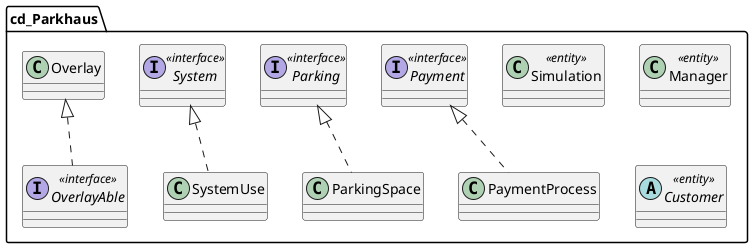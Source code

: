 @startuml
skinparam classAttributeIconSize 0

package cd_Parkhaus {

    interface Payment {

    }


    interface Parking {

    }


    interface OverlayAble {

    }


    interface System {

    }


    class PaymentProcess {

    }


    class ParkingSpace  {

    }


    class Overlay {

    }


    class SystemUse {

    }


    class Simulation {

    }


    class Manager {

    }


    abstract class Customer {

    }


    Payment <<interface>>
    Parking <<interface>>
    OverlayAble <<interface>>
    System <<interface>>
    Payment <|.. PaymentProcess
    Parking <|.. ParkingSpace
    Overlay <|.. OverlayAble
    System <|.. SystemUse
    Simulation <<entity>>
    Manager <<entity>>
    Customer <<entity>>



}


 @enduml